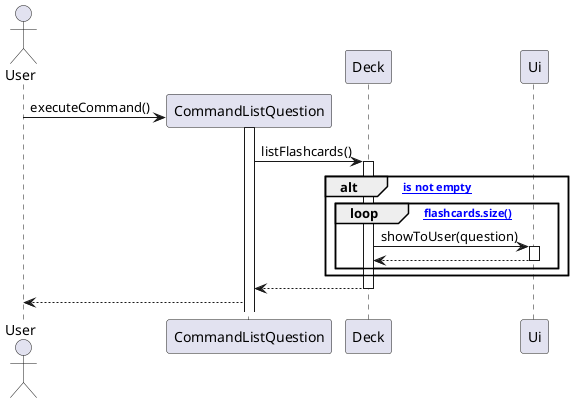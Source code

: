 @startuml

actor User
User -> CommandListQuestion **: executeCommand()
CommandListQuestion++
CommandListQuestion -> Deck++: listFlashcards()
alt [deck is not empty]
loop [flashcards.size()]
    Deck -> Ui++: showToUser(question)
    return
end
end
return
CommandListQuestion --> User


@enduml